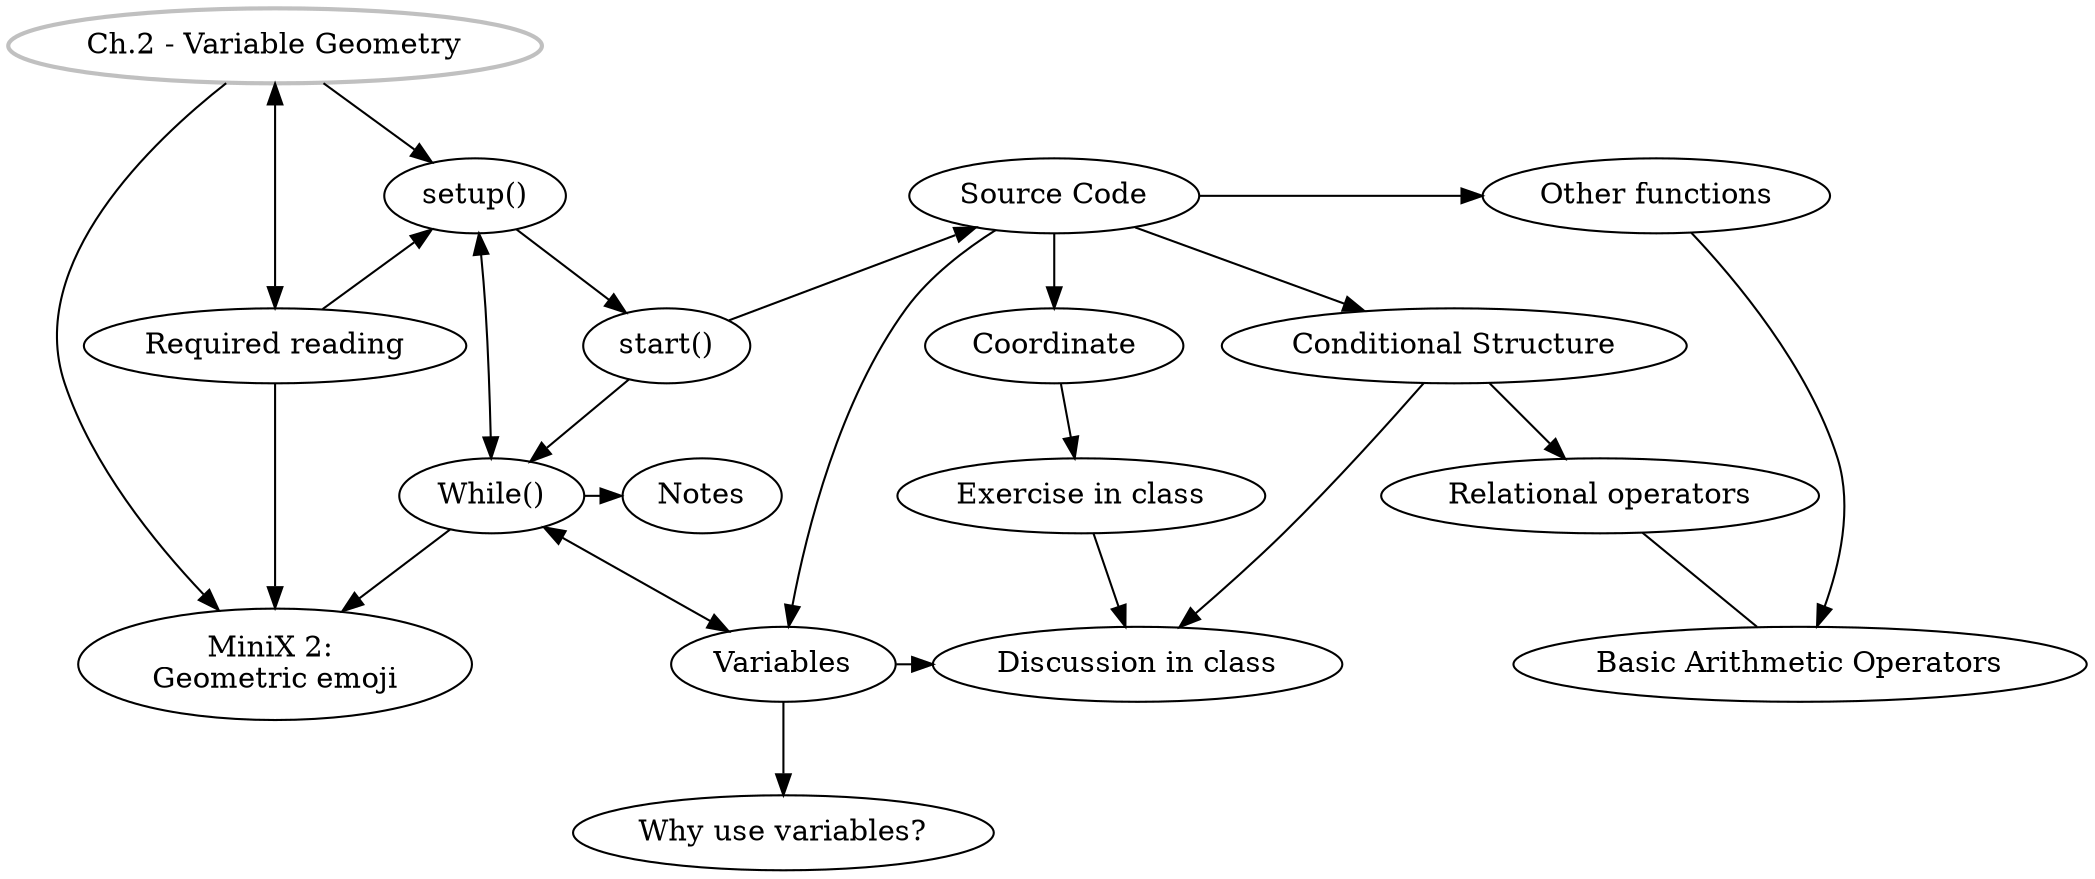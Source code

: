 digraph G {
//labels
GS [
label="Ch.2 - Variable Geometry",
style=bold,
color=grey,
]

SU [label="setup()"]
ST [label="start()"]
SC [label="Source Code"]
CO [label="Coordinate"]
EiC [label="Exercise in class"]
VB [label="Variables"]
YVB [label="Why use variables?"]
OF [label="Other functions"]
BAO [label="Basic Arithmetic Operators"]
CS [label="Conditional Structure"]
RO [label="Relational operators"]
DiC [label="Discussion in class"]
MW [label="While()"]
MX [label="MiniX 2: \nGeometric emoji"]
RR [label="Required reading"]
Notes [label="Notes"]

//rank
{rank = same; SU, SC}
{rank = same; MW, Notes}
{rank = same; BAO, VB, DiC}
{rank = same; EiC, MW}
{rank = same; SC, OF}
{rank = same; ST, RR}
{rank = same; ST, CO, CS}



//graph
GS -> MX;
GS -> RR[dir=both];
SU -> MW [dir=both];
MW -> VB[dir=both];
RO -> BAO[dir=none];
GS -> SU -> ST -> SC;
SC -> CO -> EiC;
SC -> VB -> YVB;
SC -> OF -> BAO;
SC -> CS -> RO;
EiC, VB, CS -> DiC;
ST -> MW -> Notes;
MW -> MX;
RR -> MX, SU;
}
